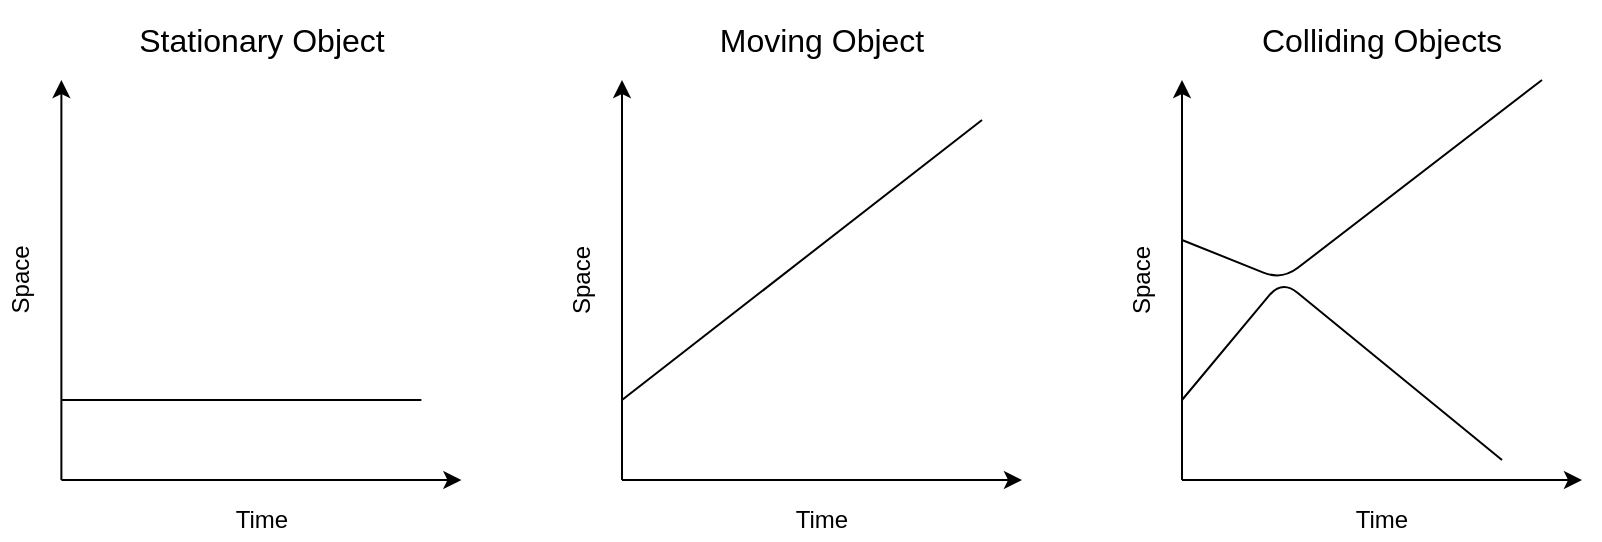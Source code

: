 <mxfile version="12.4.2" type="github" pages="2">
  <diagram id="dZ5ucQ12eXOL0Q1RCAGH" name="Intro">
    <mxGraphModel dx="1185" dy="741" grid="1" gridSize="10" guides="1" tooltips="1" connect="1" arrows="1" fold="1" page="1" pageScale="1" pageWidth="827" pageHeight="1169" math="0" shadow="0">
      <root>
        <mxCell id="G5HngwGxli_PDF_6RET9-0"/>
        <mxCell id="G5HngwGxli_PDF_6RET9-1" parent="G5HngwGxli_PDF_6RET9-0"/>
        <mxCell id="v7XrDI1VZkZkI78bFoFn-0" value="" style="endArrow=classic;html=1;" edge="1" parent="G5HngwGxli_PDF_6RET9-1">
          <mxGeometry width="50" height="50" relative="1" as="geometry">
            <mxPoint x="39.69" y="280" as="sourcePoint"/>
            <mxPoint x="39.69" y="80" as="targetPoint"/>
          </mxGeometry>
        </mxCell>
        <mxCell id="v7XrDI1VZkZkI78bFoFn-1" value="" style="endArrow=classic;html=1;" edge="1" parent="G5HngwGxli_PDF_6RET9-1">
          <mxGeometry width="50" height="50" relative="1" as="geometry">
            <mxPoint x="39.69" y="280" as="sourcePoint"/>
            <mxPoint x="239.69" y="280" as="targetPoint"/>
          </mxGeometry>
        </mxCell>
        <mxCell id="v7XrDI1VZkZkI78bFoFn-2" value="&lt;div&gt;Time&lt;/div&gt;" style="text;html=1;strokeColor=none;fillColor=none;align=center;verticalAlign=middle;whiteSpace=wrap;rounded=0;" vertex="1" parent="G5HngwGxli_PDF_6RET9-1">
          <mxGeometry x="119.69" y="290" width="40" height="20" as="geometry"/>
        </mxCell>
        <mxCell id="2Xl_oozbq6DhutqkkMXz-0" value="Space" style="text;html=1;strokeColor=none;fillColor=none;align=center;verticalAlign=middle;whiteSpace=wrap;rounded=0;rotation=-90;" vertex="1" parent="G5HngwGxli_PDF_6RET9-1">
          <mxGeometry x="-0.31" y="170" width="40" height="20" as="geometry"/>
        </mxCell>
        <mxCell id="2Xl_oozbq6DhutqkkMXz-1" value="" style="endArrow=none;html=1;" edge="1" parent="G5HngwGxli_PDF_6RET9-1">
          <mxGeometry width="50" height="50" relative="1" as="geometry">
            <mxPoint x="39.69" y="240" as="sourcePoint"/>
            <mxPoint x="219.69" y="240" as="targetPoint"/>
          </mxGeometry>
        </mxCell>
        <mxCell id="2Xl_oozbq6DhutqkkMXz-2" value="" style="endArrow=classic;html=1;" edge="1" parent="G5HngwGxli_PDF_6RET9-1">
          <mxGeometry width="50" height="50" relative="1" as="geometry">
            <mxPoint x="320" y="280" as="sourcePoint"/>
            <mxPoint x="320" y="80" as="targetPoint"/>
          </mxGeometry>
        </mxCell>
        <mxCell id="2Xl_oozbq6DhutqkkMXz-3" value="" style="endArrow=classic;html=1;" edge="1" parent="G5HngwGxli_PDF_6RET9-1">
          <mxGeometry width="50" height="50" relative="1" as="geometry">
            <mxPoint x="320" y="280" as="sourcePoint"/>
            <mxPoint x="520" y="280" as="targetPoint"/>
          </mxGeometry>
        </mxCell>
        <mxCell id="2Xl_oozbq6DhutqkkMXz-4" value="&lt;div&gt;Time&lt;/div&gt;" style="text;html=1;strokeColor=none;fillColor=none;align=center;verticalAlign=middle;whiteSpace=wrap;rounded=0;" vertex="1" parent="G5HngwGxli_PDF_6RET9-1">
          <mxGeometry x="400" y="290" width="40" height="20" as="geometry"/>
        </mxCell>
        <mxCell id="2Xl_oozbq6DhutqkkMXz-5" value="Space" style="text;html=1;strokeColor=none;fillColor=none;align=center;verticalAlign=middle;whiteSpace=wrap;rounded=0;rotation=-90;" vertex="1" parent="G5HngwGxli_PDF_6RET9-1">
          <mxGeometry x="280" y="170" width="40" height="20" as="geometry"/>
        </mxCell>
        <mxCell id="2Xl_oozbq6DhutqkkMXz-6" value="" style="endArrow=none;html=1;" edge="1" parent="G5HngwGxli_PDF_6RET9-1">
          <mxGeometry width="50" height="50" relative="1" as="geometry">
            <mxPoint x="320" y="240" as="sourcePoint"/>
            <mxPoint x="500" y="100" as="targetPoint"/>
          </mxGeometry>
        </mxCell>
        <mxCell id="2Xl_oozbq6DhutqkkMXz-7" value="" style="endArrow=classic;html=1;" edge="1" parent="G5HngwGxli_PDF_6RET9-1">
          <mxGeometry width="50" height="50" relative="1" as="geometry">
            <mxPoint x="600" y="280" as="sourcePoint"/>
            <mxPoint x="600" y="80" as="targetPoint"/>
          </mxGeometry>
        </mxCell>
        <mxCell id="2Xl_oozbq6DhutqkkMXz-8" value="" style="endArrow=classic;html=1;" edge="1" parent="G5HngwGxli_PDF_6RET9-1">
          <mxGeometry width="50" height="50" relative="1" as="geometry">
            <mxPoint x="600" y="280" as="sourcePoint"/>
            <mxPoint x="800" y="280" as="targetPoint"/>
          </mxGeometry>
        </mxCell>
        <mxCell id="2Xl_oozbq6DhutqkkMXz-9" value="&lt;div&gt;Time&lt;/div&gt;" style="text;html=1;strokeColor=none;fillColor=none;align=center;verticalAlign=middle;whiteSpace=wrap;rounded=0;" vertex="1" parent="G5HngwGxli_PDF_6RET9-1">
          <mxGeometry x="680" y="290" width="40" height="20" as="geometry"/>
        </mxCell>
        <mxCell id="2Xl_oozbq6DhutqkkMXz-10" value="Space" style="text;html=1;strokeColor=none;fillColor=none;align=center;verticalAlign=middle;whiteSpace=wrap;rounded=0;rotation=-90;" vertex="1" parent="G5HngwGxli_PDF_6RET9-1">
          <mxGeometry x="560" y="170" width="40" height="20" as="geometry"/>
        </mxCell>
        <mxCell id="2Xl_oozbq6DhutqkkMXz-11" value="" style="endArrow=none;html=1;rounded=1;jumpStyle=none;" edge="1" parent="G5HngwGxli_PDF_6RET9-1">
          <mxGeometry width="50" height="50" relative="1" as="geometry">
            <mxPoint x="600" y="240" as="sourcePoint"/>
            <mxPoint x="760" y="270" as="targetPoint"/>
            <Array as="points">
              <mxPoint x="650" y="180"/>
            </Array>
          </mxGeometry>
        </mxCell>
        <mxCell id="2Xl_oozbq6DhutqkkMXz-12" value="" style="endArrow=none;html=1;rounded=1;jumpSize=6;" edge="1" parent="G5HngwGxli_PDF_6RET9-1">
          <mxGeometry width="50" height="50" relative="1" as="geometry">
            <mxPoint x="600" y="160" as="sourcePoint"/>
            <mxPoint x="780" y="80" as="targetPoint"/>
            <Array as="points">
              <mxPoint x="650" y="180"/>
            </Array>
          </mxGeometry>
        </mxCell>
        <mxCell id="2Xl_oozbq6DhutqkkMXz-13" value="&lt;font style=&quot;font-size: 16px&quot;&gt;Stationary Object&lt;/font&gt;" style="text;html=1;strokeColor=none;fillColor=none;align=center;verticalAlign=middle;whiteSpace=wrap;rounded=0;" vertex="1" parent="G5HngwGxli_PDF_6RET9-1">
          <mxGeometry x="39.77" y="40" width="200.31" height="40" as="geometry"/>
        </mxCell>
        <mxCell id="2Xl_oozbq6DhutqkkMXz-14" value="&lt;font style=&quot;font-size: 16px&quot;&gt;Moving Object&lt;/font&gt;" style="text;html=1;strokeColor=none;fillColor=none;align=center;verticalAlign=middle;whiteSpace=wrap;rounded=0;" vertex="1" parent="G5HngwGxli_PDF_6RET9-1">
          <mxGeometry x="319.92" y="40" width="200.31" height="40" as="geometry"/>
        </mxCell>
        <mxCell id="2Xl_oozbq6DhutqkkMXz-15" value="&lt;font style=&quot;font-size: 16px&quot;&gt;Colliding Objects&lt;/font&gt;" style="text;html=1;strokeColor=none;fillColor=none;align=center;verticalAlign=middle;whiteSpace=wrap;rounded=0;" vertex="1" parent="G5HngwGxli_PDF_6RET9-1">
          <mxGeometry x="599.92" y="40" width="200.31" height="40" as="geometry"/>
        </mxCell>
      </root>
    </mxGraphModel>
  </diagram>
  <diagram id="CTPnc-s7_SBKOiiTPSJ4" name="Contexts">
    <mxGraphModel dx="1185" dy="741" grid="1" gridSize="10" guides="1" tooltips="1" connect="1" arrows="1" fold="1" page="1" pageScale="1" pageWidth="827" pageHeight="1169" math="0" shadow="0">
      <root>
        <mxCell id="0"/>
        <mxCell id="1" parent="0"/>
        <mxCell id="_ikLtdTQowqd6KnAhVyy-19" value="&lt;font style=&quot;font-size: 14px&quot; face=&quot;Helvetica&quot;&gt;&lt;i&gt;Ingest&lt;/i&gt;&lt;/font&gt;" style="rounded=0;whiteSpace=wrap;html=1;fillColor=#f5f5f5;strokeColor=none;fontColor=#333333;rotation=-90;" vertex="1" parent="1">
          <mxGeometry x="120" y="160" width="200" height="40" as="geometry"/>
        </mxCell>
        <mxCell id="_ikLtdTQowqd6KnAhVyy-1" value="" style="endArrow=classic;html=1;" edge="1" parent="1">
          <mxGeometry width="50" height="50" relative="1" as="geometry">
            <mxPoint x="120" y="280" as="sourcePoint"/>
            <mxPoint x="120" y="80" as="targetPoint"/>
          </mxGeometry>
        </mxCell>
        <mxCell id="_ikLtdTQowqd6KnAhVyy-2" value="" style="endArrow=classic;html=1;" edge="1" parent="1">
          <mxGeometry width="50" height="50" relative="1" as="geometry">
            <mxPoint x="120" y="280" as="sourcePoint"/>
            <mxPoint x="440" y="280" as="targetPoint"/>
          </mxGeometry>
        </mxCell>
        <mxCell id="_ikLtdTQowqd6KnAhVyy-3" value="Producer" style="text;html=1;strokeColor=none;fillColor=none;align=center;verticalAlign=middle;whiteSpace=wrap;rounded=0;" vertex="1" parent="1">
          <mxGeometry x="50" y="250" width="60" height="20" as="geometry"/>
        </mxCell>
        <mxCell id="_ikLtdTQowqd6KnAhVyy-4" value="&lt;div&gt;Archive&lt;/div&gt;" style="text;html=1;align=center;verticalAlign=middle;resizable=0;points=[];;autosize=1;" vertex="1" parent="1">
          <mxGeometry x="60" y="170" width="50" height="20" as="geometry"/>
        </mxCell>
        <mxCell id="_ikLtdTQowqd6KnAhVyy-5" value="Consumer" style="text;html=1;align=center;verticalAlign=middle;resizable=0;points=[];;autosize=1;" vertex="1" parent="1">
          <mxGeometry x="40" y="90" width="70" height="20" as="geometry"/>
        </mxCell>
        <mxCell id="_ikLtdTQowqd6KnAhVyy-6" value="" style="endArrow=none;html=1;startArrow=oval;startFill=1;" edge="1" parent="1">
          <mxGeometry width="50" height="50" relative="1" as="geometry">
            <mxPoint x="140" y="260" as="sourcePoint"/>
            <mxPoint x="200" y="260" as="targetPoint"/>
          </mxGeometry>
        </mxCell>
        <mxCell id="_ikLtdTQowqd6KnAhVyy-7" value="" style="endArrow=none;html=1;" edge="1" parent="1">
          <mxGeometry width="50" height="50" relative="1" as="geometry">
            <mxPoint x="200" y="260" as="sourcePoint"/>
            <mxPoint x="240" y="180" as="targetPoint"/>
          </mxGeometry>
        </mxCell>
        <mxCell id="_ikLtdTQowqd6KnAhVyy-8" value="" style="endArrow=none;html=1;" edge="1" parent="1">
          <mxGeometry width="50" height="50" relative="1" as="geometry">
            <mxPoint x="240" y="180" as="sourcePoint"/>
            <mxPoint x="410" y="180" as="targetPoint"/>
          </mxGeometry>
        </mxCell>
        <mxCell id="_ikLtdTQowqd6KnAhVyy-9" value="" style="endArrow=oval;html=1;endFill=1;endSize=6;" edge="1" parent="1">
          <mxGeometry width="50" height="50" relative="1" as="geometry">
            <mxPoint x="360" y="180" as="sourcePoint"/>
            <mxPoint x="400" y="100" as="targetPoint"/>
          </mxGeometry>
        </mxCell>
        <mxCell id="_ikLtdTQowqd6KnAhVyy-12" value="SIP" style="text;html=1;strokeColor=none;fillColor=none;align=center;verticalAlign=middle;whiteSpace=wrap;rounded=0;" vertex="1" parent="1">
          <mxGeometry x="200" y="244" width="40" height="20" as="geometry"/>
        </mxCell>
        <mxCell id="_ikLtdTQowqd6KnAhVyy-13" value="&lt;div&gt;AIP&lt;/div&gt;" style="text;html=1;strokeColor=none;fillColor=none;align=center;verticalAlign=middle;whiteSpace=wrap;rounded=0;" vertex="1" parent="1">
          <mxGeometry x="230" y="182" width="40" height="20" as="geometry"/>
        </mxCell>
        <mxCell id="_ikLtdTQowqd6KnAhVyy-15" value="DIP" style="text;html=1;strokeColor=none;fillColor=none;align=center;verticalAlign=middle;whiteSpace=wrap;rounded=0;" vertex="1" parent="1">
          <mxGeometry x="360" y="163" width="40" height="20" as="geometry"/>
        </mxCell>
        <mxCell id="_ikLtdTQowqd6KnAhVyy-20" value="" style="endArrow=none;dashed=1;html=1;" edge="1" parent="1">
          <mxGeometry width="50" height="50" relative="1" as="geometry">
            <mxPoint x="440" y="180" as="sourcePoint"/>
            <mxPoint x="410" y="180" as="targetPoint"/>
          </mxGeometry>
        </mxCell>
        <mxCell id="_ikLtdTQowqd6KnAhVyy-23" value="&lt;div&gt;Time&lt;/div&gt;" style="text;html=1;strokeColor=none;fillColor=none;align=center;verticalAlign=middle;whiteSpace=wrap;rounded=0;" vertex="1" parent="1">
          <mxGeometry x="260" y="290" width="40" height="20" as="geometry"/>
        </mxCell>
        <mxCell id="z_gwg2uIwUZ7kilgllog-2" value="" style="endArrow=classic;html=1;" edge="1" parent="1">
          <mxGeometry width="50" height="50" relative="1" as="geometry">
            <mxPoint x="120" y="560" as="sourcePoint"/>
            <mxPoint x="120" y="360" as="targetPoint"/>
          </mxGeometry>
        </mxCell>
        <mxCell id="z_gwg2uIwUZ7kilgllog-3" value="" style="endArrow=classic;html=1;" edge="1" parent="1">
          <mxGeometry width="50" height="50" relative="1" as="geometry">
            <mxPoint x="120" y="560" as="sourcePoint"/>
            <mxPoint x="440" y="560" as="targetPoint"/>
          </mxGeometry>
        </mxCell>
        <mxCell id="z_gwg2uIwUZ7kilgllog-4" value="Producer" style="text;html=1;strokeColor=none;fillColor=none;align=center;verticalAlign=middle;whiteSpace=wrap;rounded=0;" vertex="1" parent="1">
          <mxGeometry x="50" y="450" width="60" height="20" as="geometry"/>
        </mxCell>
        <mxCell id="z_gwg2uIwUZ7kilgllog-5" value="&lt;div&gt;Archive&lt;/div&gt;" style="text;html=1;align=center;verticalAlign=middle;resizable=0;points=[];;autosize=1;" vertex="1" parent="1">
          <mxGeometry x="60" y="530" width="50" height="20" as="geometry"/>
        </mxCell>
        <mxCell id="z_gwg2uIwUZ7kilgllog-6" value="Consumer" style="text;html=1;align=center;verticalAlign=middle;resizable=0;points=[];;autosize=1;" vertex="1" parent="1">
          <mxGeometry x="40" y="370" width="70" height="20" as="geometry"/>
        </mxCell>
        <mxCell id="z_gwg2uIwUZ7kilgllog-7" value="" style="endArrow=cross;html=1;startArrow=diamond;startFill=1;endFill=0;" edge="1" parent="1">
          <mxGeometry width="50" height="50" relative="1" as="geometry">
            <mxPoint x="140" y="460" as="sourcePoint"/>
            <mxPoint x="320" y="460" as="targetPoint"/>
          </mxGeometry>
        </mxCell>
        <mxCell id="z_gwg2uIwUZ7kilgllog-8" value="" style="endArrow=none;html=1;" edge="1" parent="1">
          <mxGeometry width="50" height="50" relative="1" as="geometry">
            <mxPoint x="230" y="460" as="sourcePoint"/>
            <mxPoint x="270" y="540" as="targetPoint"/>
          </mxGeometry>
        </mxCell>
        <mxCell id="z_gwg2uIwUZ7kilgllog-9" value="" style="endArrow=none;html=1;" edge="1" parent="1">
          <mxGeometry width="50" height="50" relative="1" as="geometry">
            <mxPoint x="270" y="540" as="sourcePoint"/>
            <mxPoint x="410" y="540" as="targetPoint"/>
          </mxGeometry>
        </mxCell>
        <mxCell id="z_gwg2uIwUZ7kilgllog-10" value="" style="endArrow=oval;html=1;endFill=1;endSize=6;" edge="1" parent="1">
          <mxGeometry width="50" height="50" relative="1" as="geometry">
            <mxPoint x="160" y="460" as="sourcePoint"/>
            <mxPoint x="180" y="380" as="targetPoint"/>
          </mxGeometry>
        </mxCell>
        <mxCell id="z_gwg2uIwUZ7kilgllog-11" value="SIP" style="text;html=1;strokeColor=none;fillColor=none;align=center;verticalAlign=middle;whiteSpace=wrap;rounded=0;" vertex="1" parent="1">
          <mxGeometry x="230" y="460" width="40" height="20" as="geometry"/>
        </mxCell>
        <mxCell id="z_gwg2uIwUZ7kilgllog-12" value="&lt;div&gt;AIP&lt;/div&gt;" style="text;html=1;strokeColor=none;fillColor=none;align=center;verticalAlign=middle;whiteSpace=wrap;rounded=0;" vertex="1" parent="1">
          <mxGeometry x="260" y="520" width="40" height="20" as="geometry"/>
        </mxCell>
        <mxCell id="z_gwg2uIwUZ7kilgllog-13" value="DIP" style="text;html=1;strokeColor=none;fillColor=none;align=center;verticalAlign=middle;whiteSpace=wrap;rounded=0;" vertex="1" parent="1">
          <mxGeometry x="380" y="380" width="40" height="20" as="geometry"/>
        </mxCell>
        <mxCell id="z_gwg2uIwUZ7kilgllog-14" value="" style="endArrow=none;dashed=1;html=1;" edge="1" parent="1">
          <mxGeometry width="50" height="50" relative="1" as="geometry">
            <mxPoint x="440" y="540" as="sourcePoint"/>
            <mxPoint x="410" y="540" as="targetPoint"/>
          </mxGeometry>
        </mxCell>
        <mxCell id="z_gwg2uIwUZ7kilgllog-15" value="&lt;div&gt;Time&lt;/div&gt;" style="text;html=1;strokeColor=none;fillColor=none;align=center;verticalAlign=middle;whiteSpace=wrap;rounded=0;" vertex="1" parent="1">
          <mxGeometry x="260" y="570" width="40" height="20" as="geometry"/>
        </mxCell>
        <mxCell id="z_gwg2uIwUZ7kilgllog-16" value="" style="endArrow=oval;html=1;endFill=1;endSize=6;" edge="1" parent="1">
          <mxGeometry width="50" height="50" relative="1" as="geometry">
            <mxPoint x="360" y="540" as="sourcePoint"/>
            <mxPoint x="420" y="380" as="targetPoint"/>
          </mxGeometry>
        </mxCell>
        <mxCell id="z_gwg2uIwUZ7kilgllog-17" value="" style="endArrow=oval;html=1;endFill=1;endSize=6;" edge="1" parent="1">
          <mxGeometry width="50" height="50" relative="1" as="geometry">
            <mxPoint x="180" y="460" as="sourcePoint"/>
            <mxPoint x="200" y="380" as="targetPoint"/>
          </mxGeometry>
        </mxCell>
        <mxCell id="z_gwg2uIwUZ7kilgllog-18" value="" style="endArrow=oval;html=1;endFill=1;endSize=6;" edge="1" parent="1">
          <mxGeometry width="50" height="50" relative="1" as="geometry">
            <mxPoint x="260" y="460" as="sourcePoint"/>
            <mxPoint x="280" y="380" as="targetPoint"/>
          </mxGeometry>
        </mxCell>
        <mxCell id="z_gwg2uIwUZ7kilgllog-19" value="" style="endArrow=oval;html=1;endFill=1;endSize=6;" edge="1" parent="1">
          <mxGeometry width="50" height="50" relative="1" as="geometry">
            <mxPoint x="280" y="460" as="sourcePoint"/>
            <mxPoint x="300" y="380" as="targetPoint"/>
          </mxGeometry>
        </mxCell>
        <mxCell id="z_gwg2uIwUZ7kilgllog-20" value="" style="endArrow=oval;html=1;endFill=1;endSize=6;" edge="1" parent="1">
          <mxGeometry width="50" height="50" relative="1" as="geometry">
            <mxPoint x="300" y="460" as="sourcePoint"/>
            <mxPoint x="320" y="380" as="targetPoint"/>
          </mxGeometry>
        </mxCell>
        <mxCell id="z_gwg2uIwUZ7kilgllog-21" value="" style="endArrow=oval;html=1;endFill=1;endSize=6;" edge="1" parent="1">
          <mxGeometry width="50" height="50" relative="1" as="geometry">
            <mxPoint x="200" y="460" as="sourcePoint"/>
            <mxPoint x="220" y="380" as="targetPoint"/>
          </mxGeometry>
        </mxCell>
        <mxCell id="z_gwg2uIwUZ7kilgllog-22" value="" style="endArrow=oval;html=1;endFill=1;endSize=6;" edge="1" parent="1">
          <mxGeometry width="50" height="50" relative="1" as="geometry">
            <mxPoint x="220" y="460" as="sourcePoint"/>
            <mxPoint x="240" y="380" as="targetPoint"/>
          </mxGeometry>
        </mxCell>
        <mxCell id="z_gwg2uIwUZ7kilgllog-23" value="" style="endArrow=oval;html=1;endFill=1;endSize=6;" edge="1" parent="1">
          <mxGeometry width="50" height="50" relative="1" as="geometry">
            <mxPoint x="240" y="460" as="sourcePoint"/>
            <mxPoint x="260" y="380" as="targetPoint"/>
          </mxGeometry>
        </mxCell>
        <mxCell id="z_gwg2uIwUZ7kilgllog-24" value="" style="endArrow=classic;html=1;" edge="1" parent="1">
          <mxGeometry width="50" height="50" relative="1" as="geometry">
            <mxPoint x="120" y="840" as="sourcePoint"/>
            <mxPoint x="120" y="640" as="targetPoint"/>
          </mxGeometry>
        </mxCell>
        <mxCell id="z_gwg2uIwUZ7kilgllog-25" value="" style="endArrow=classic;html=1;" edge="1" parent="1">
          <mxGeometry width="50" height="50" relative="1" as="geometry">
            <mxPoint x="120" y="840" as="sourcePoint"/>
            <mxPoint x="440" y="840" as="targetPoint"/>
          </mxGeometry>
        </mxCell>
        <mxCell id="z_gwg2uIwUZ7kilgllog-26" value="Producer" style="text;html=1;strokeColor=none;fillColor=none;align=center;verticalAlign=middle;whiteSpace=wrap;rounded=0;" vertex="1" parent="1">
          <mxGeometry x="50" y="810" width="60" height="20" as="geometry"/>
        </mxCell>
        <mxCell id="z_gwg2uIwUZ7kilgllog-27" value="&lt;div&gt;Archive&lt;/div&gt;" style="text;html=1;align=center;verticalAlign=middle;resizable=0;points=[];;autosize=1;" vertex="1" parent="1">
          <mxGeometry x="60" y="650" width="50" height="20" as="geometry"/>
        </mxCell>
        <mxCell id="z_gwg2uIwUZ7kilgllog-28" value="Consumer" style="text;html=1;align=center;verticalAlign=middle;resizable=0;points=[];;autosize=1;" vertex="1" parent="1">
          <mxGeometry x="40" y="730" width="70" height="20" as="geometry"/>
        </mxCell>
        <mxCell id="z_gwg2uIwUZ7kilgllog-29" value="" style="endArrow=cross;html=1;startArrow=diamond;startFill=1;endFill=0;" edge="1" parent="1">
          <mxGeometry width="50" height="50" relative="1" as="geometry">
            <mxPoint x="140" y="818.75" as="sourcePoint"/>
            <mxPoint x="320" y="818.75" as="targetPoint"/>
          </mxGeometry>
        </mxCell>
        <mxCell id="z_gwg2uIwUZ7kilgllog-30" value="" style="endArrow=none;html=1;" edge="1" parent="1">
          <mxGeometry width="50" height="50" relative="1" as="geometry">
            <mxPoint x="240" y="820" as="sourcePoint"/>
            <mxPoint x="280" y="659.58" as="targetPoint"/>
          </mxGeometry>
        </mxCell>
        <mxCell id="z_gwg2uIwUZ7kilgllog-31" value="" style="endArrow=none;html=1;" edge="1" parent="1">
          <mxGeometry width="50" height="50" relative="1" as="geometry">
            <mxPoint x="280" y="659.58" as="sourcePoint"/>
            <mxPoint x="420" y="659.58" as="targetPoint"/>
          </mxGeometry>
        </mxCell>
        <mxCell id="z_gwg2uIwUZ7kilgllog-32" value="" style="endArrow=oval;html=1;endFill=1;endSize=6;" edge="1" parent="1">
          <mxGeometry width="50" height="50" relative="1" as="geometry">
            <mxPoint x="160" y="818.75" as="sourcePoint"/>
            <mxPoint x="180" y="738.75" as="targetPoint"/>
          </mxGeometry>
        </mxCell>
        <mxCell id="z_gwg2uIwUZ7kilgllog-33" value="SIP" style="text;html=1;strokeColor=none;fillColor=none;align=center;verticalAlign=middle;whiteSpace=wrap;rounded=0;" vertex="1" parent="1">
          <mxGeometry x="260" y="710" width="40" height="20" as="geometry"/>
        </mxCell>
        <mxCell id="z_gwg2uIwUZ7kilgllog-34" value="&lt;div&gt;AIP&lt;/div&gt;" style="text;html=1;strokeColor=none;fillColor=none;align=center;verticalAlign=middle;whiteSpace=wrap;rounded=0;" vertex="1" parent="1">
          <mxGeometry x="270" y="660" width="40" height="20" as="geometry"/>
        </mxCell>
        <mxCell id="z_gwg2uIwUZ7kilgllog-35" value="DIP" style="text;html=1;strokeColor=none;fillColor=none;align=center;verticalAlign=middle;whiteSpace=wrap;rounded=0;" vertex="1" parent="1">
          <mxGeometry x="390" y="710" width="40" height="20" as="geometry"/>
        </mxCell>
        <mxCell id="z_gwg2uIwUZ7kilgllog-36" value="" style="endArrow=none;dashed=1;html=1;" edge="1" parent="1">
          <mxGeometry width="50" height="50" relative="1" as="geometry">
            <mxPoint x="450" y="659.58" as="sourcePoint"/>
            <mxPoint x="420" y="659.58" as="targetPoint"/>
          </mxGeometry>
        </mxCell>
        <mxCell id="z_gwg2uIwUZ7kilgllog-37" value="&lt;div&gt;Time&lt;/div&gt;" style="text;html=1;strokeColor=none;fillColor=none;align=center;verticalAlign=middle;whiteSpace=wrap;rounded=0;" vertex="1" parent="1">
          <mxGeometry x="260" y="850" width="40" height="20" as="geometry"/>
        </mxCell>
        <mxCell id="z_gwg2uIwUZ7kilgllog-38" value="" style="endArrow=oval;html=1;endFill=1;endSize=6;" edge="1" parent="1">
          <mxGeometry width="50" height="50" relative="1" as="geometry">
            <mxPoint x="390" y="660" as="sourcePoint"/>
            <mxPoint x="400" y="740" as="targetPoint"/>
          </mxGeometry>
        </mxCell>
        <mxCell id="z_gwg2uIwUZ7kilgllog-39" value="" style="endArrow=oval;html=1;endFill=1;endSize=6;" edge="1" parent="1">
          <mxGeometry width="50" height="50" relative="1" as="geometry">
            <mxPoint x="180" y="818.75" as="sourcePoint"/>
            <mxPoint x="200" y="738.75" as="targetPoint"/>
          </mxGeometry>
        </mxCell>
        <mxCell id="z_gwg2uIwUZ7kilgllog-40" value="" style="endArrow=oval;html=1;endFill=1;endSize=6;" edge="1" parent="1">
          <mxGeometry width="50" height="50" relative="1" as="geometry">
            <mxPoint x="260" y="818.75" as="sourcePoint"/>
            <mxPoint x="280" y="738.75" as="targetPoint"/>
          </mxGeometry>
        </mxCell>
        <mxCell id="z_gwg2uIwUZ7kilgllog-41" value="" style="endArrow=oval;html=1;endFill=1;endSize=6;" edge="1" parent="1">
          <mxGeometry width="50" height="50" relative="1" as="geometry">
            <mxPoint x="280" y="818.75" as="sourcePoint"/>
            <mxPoint x="300" y="738.75" as="targetPoint"/>
          </mxGeometry>
        </mxCell>
        <mxCell id="z_gwg2uIwUZ7kilgllog-42" value="" style="endArrow=oval;html=1;endFill=1;endSize=6;" edge="1" parent="1">
          <mxGeometry width="50" height="50" relative="1" as="geometry">
            <mxPoint x="300" y="818.75" as="sourcePoint"/>
            <mxPoint x="320" y="738.75" as="targetPoint"/>
          </mxGeometry>
        </mxCell>
        <mxCell id="z_gwg2uIwUZ7kilgllog-43" value="" style="endArrow=oval;html=1;endFill=1;endSize=6;" edge="1" parent="1">
          <mxGeometry width="50" height="50" relative="1" as="geometry">
            <mxPoint x="200" y="818.75" as="sourcePoint"/>
            <mxPoint x="220" y="738.75" as="targetPoint"/>
          </mxGeometry>
        </mxCell>
        <mxCell id="z_gwg2uIwUZ7kilgllog-44" value="" style="endArrow=oval;html=1;endFill=1;endSize=6;" edge="1" parent="1">
          <mxGeometry width="50" height="50" relative="1" as="geometry">
            <mxPoint x="220" y="818.75" as="sourcePoint"/>
            <mxPoint x="240" y="738.75" as="targetPoint"/>
          </mxGeometry>
        </mxCell>
        <mxCell id="z_gwg2uIwUZ7kilgllog-47" value="&lt;font style=&quot;font-size: 16px&quot;&gt;Text&lt;/font&gt;" style="text;html=1;strokeColor=none;fillColor=none;align=center;verticalAlign=middle;whiteSpace=wrap;rounded=0;" vertex="1" parent="1">
          <mxGeometry x="120" y="600" width="320" height="40" as="geometry"/>
        </mxCell>
      </root>
    </mxGraphModel>
  </diagram>
</mxfile>
